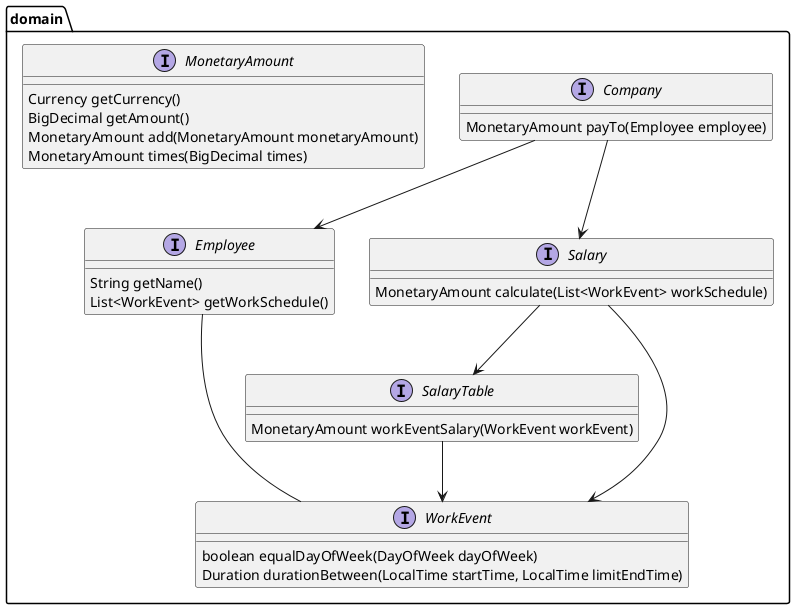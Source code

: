 @startuml

'interface Company
'interface Employee
'interface MonetaryAmount
'interface SalaryTable
'interface Salary
'interface WorkEvent

package "domain" {
    interface Company {
        MonetaryAmount payTo(Employee employee)
    }

    interface Employee {
        String getName()
        List<WorkEvent> getWorkSchedule()
    }

    interface MonetaryAmount {
        Currency getCurrency()
        BigDecimal getAmount()
        MonetaryAmount add(MonetaryAmount monetaryAmount)
        MonetaryAmount times(BigDecimal times)
    }

    interface Salary {
        MonetaryAmount calculate(List<WorkEvent> workSchedule)
    }

    interface SalaryTable {
        MonetaryAmount workEventSalary(WorkEvent workEvent)
    }

    interface WorkEvent {
        boolean equalDayOfWeek(DayOfWeek dayOfWeek)
        Duration durationBetween(LocalTime startTime, LocalTime limitEndTime)
    }

    Company --> Employee
    Company --> Salary
    Employee --- WorkEvent
    Salary --> WorkEvent
    Salary --> SalaryTable
    SalaryTable --> WorkEvent
}

@enduml
